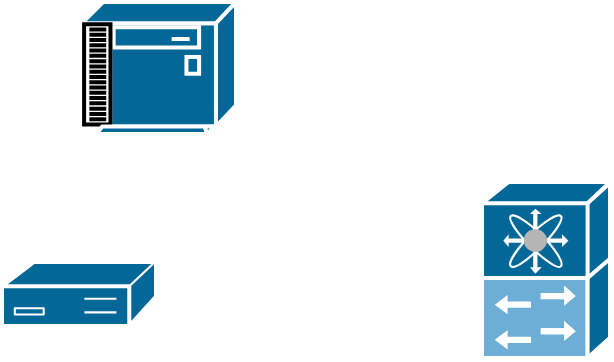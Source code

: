 <mxfile version="21.6.2" type="github">
  <diagram name="第 1 页" id="1XZ4GDIh3pOJ281Pa1n8">
    <mxGraphModel dx="996" dy="581" grid="1" gridSize="10" guides="1" tooltips="1" connect="1" arrows="1" fold="1" page="1" pageScale="1" pageWidth="827" pageHeight="1169" math="0" shadow="0">
      <root>
        <mxCell id="0" />
        <mxCell id="1" parent="0" />
        <mxCell id="ToxYWGHEKURVhq4_4HNj-1" value="" style="shape=mxgraph.cisco.controllers_and_modules.10ge_fcoe;sketch=0;html=1;pointerEvents=1;dashed=0;fillColor=#036897;strokeColor=#ffffff;strokeWidth=2;verticalLabelPosition=bottom;verticalAlign=top;align=center;outlineConnect=0;" vertex="1" parent="1">
          <mxGeometry x="380" y="350" width="64" height="88" as="geometry" />
        </mxCell>
        <mxCell id="ToxYWGHEKURVhq4_4HNj-2" value="" style="shape=mxgraph.cisco.controllers_and_modules.3174_(desktop)_cluster_controller;sketch=0;html=1;pointerEvents=1;dashed=0;fillColor=#036897;strokeColor=#ffffff;strokeWidth=2;verticalLabelPosition=bottom;verticalAlign=top;align=center;outlineConnect=0;" vertex="1" parent="1">
          <mxGeometry x="140" y="390" width="77" height="32" as="geometry" />
        </mxCell>
        <mxCell id="ToxYWGHEKURVhq4_4HNj-3" value="" style="shape=mxgraph.cisco.controllers_and_modules.3x74_(floor)_cluster_controller;sketch=0;html=1;pointerEvents=1;dashed=0;fillColor=#036897;strokeColor=#ffffff;strokeWidth=2;verticalLabelPosition=bottom;verticalAlign=top;align=center;outlineConnect=0;" vertex="1" parent="1">
          <mxGeometry x="180" y="260" width="77" height="66" as="geometry" />
        </mxCell>
      </root>
    </mxGraphModel>
  </diagram>
</mxfile>
